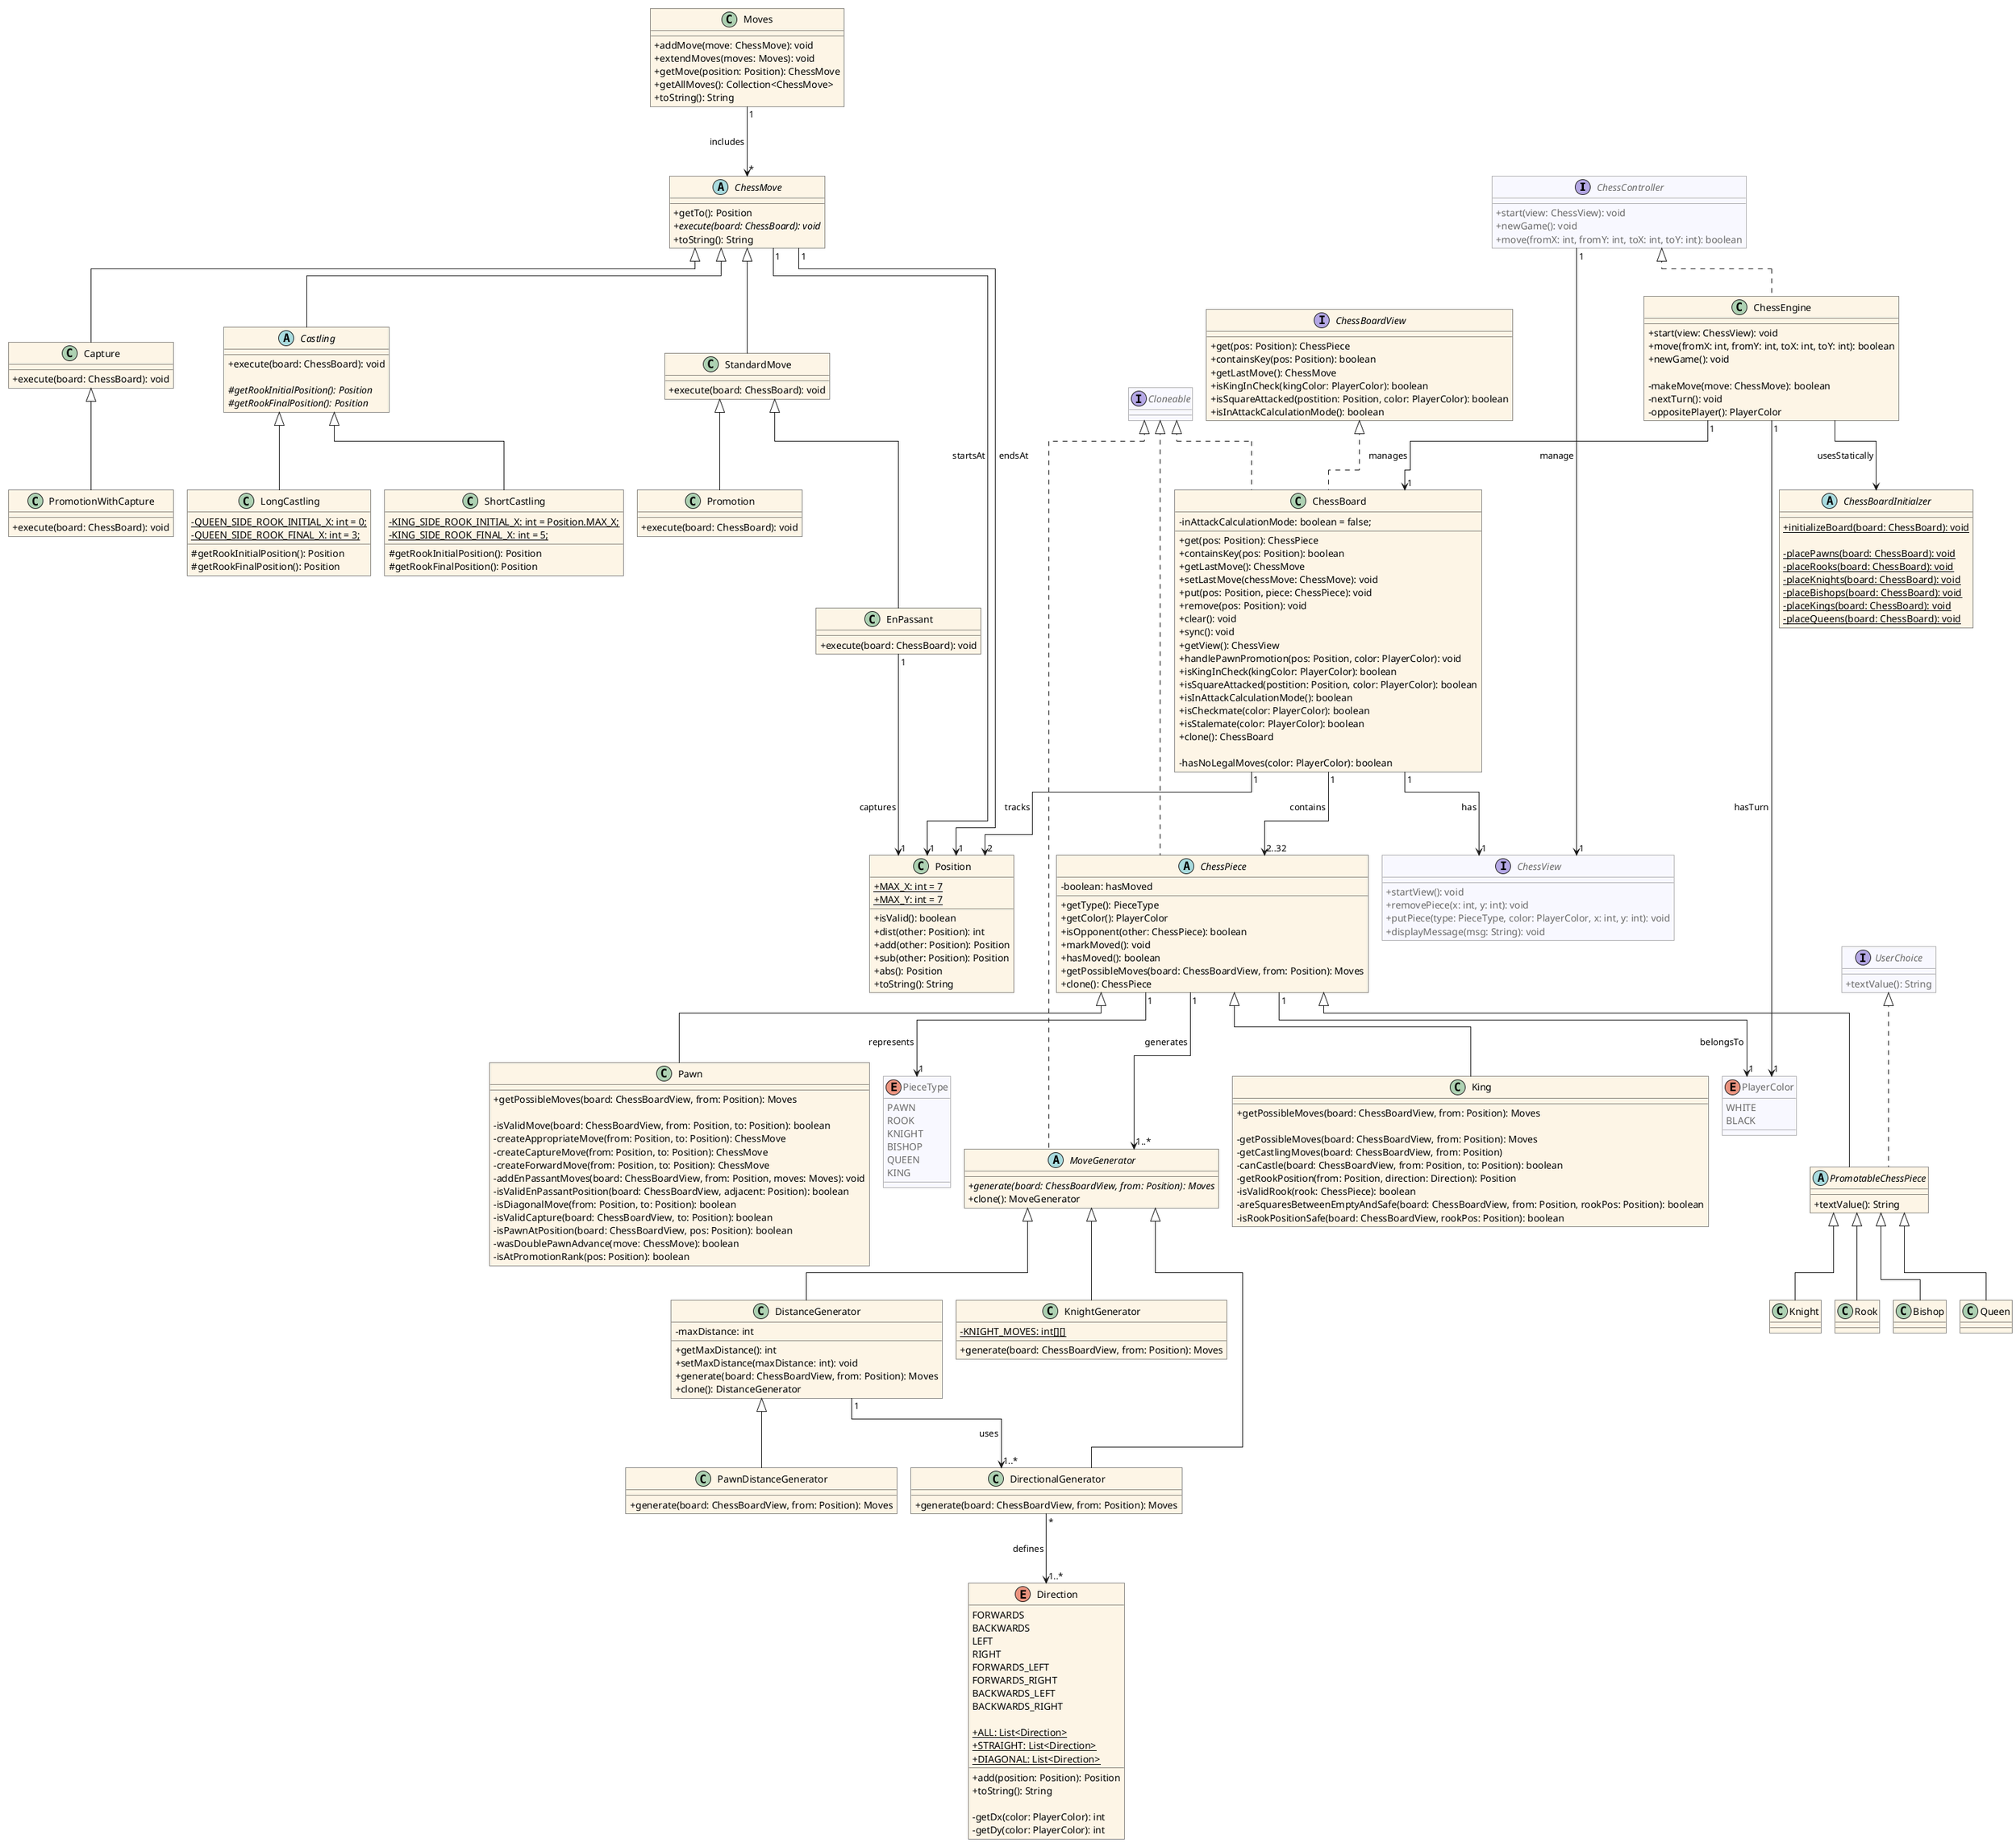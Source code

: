 @startuml
!pragma layout elk
skinparam linetype ortho
skinparam roundCorner 0
skinparam classAttributeIconSize 0
skinparam ClassBackgroundColor #OldLace
skinparam NoteBackgroundColor #OldLace
skinparam Shadowing false
top to bottom direction

<style>
    classDiagram {
        .provided {
            BackgroundColor GhostWhite
            LineColor DimGrey
            FontColor DimGrey
        }
    }
</style>

hide <<provided>> stereotype

interface ChessController<<provided>> {
    + start(view: ChessView): void
    + newGame(): void
    + move(fromX: int, fromY: int, toX: int, toY: int): boolean
}

interface UserChoice<<provided>> {
    + textValue(): String
}

' interface "DrawableResource<E>"<<provided>> {
'     + getResource(): E
' }

interface ChessView<<provided>> {
    + startView(): void
    + removePiece(x: int, y: int): void
    + putPiece(type: PieceType, color: PlayerColor, x: int, y: int): void
    + displayMessage(msg: String): void
}

' note left of ChessView
'     T implements User Choice: <T extends User Choice> in Java
' end note

' abstract class "BaseView<E>"<<provided>> implements ChessView {
'     + registerResource(type: PieceType, color: PlayerColor, res: DrawableResource<E>): void
'     # loadResourceFor(type: PieceType, color: PlayerColor, def: Resource): DrawableResource<E>
' }

' class GUIView<<provided>> extends "BaseView<E>" {
'     + startView(): void
'     + removePiece(x: int, y: int): void
'     + putPiece(x: int, y: int, type: PieceType, color: PlayerColor): void
' + displayMessage(msg: String): void
'     + askUser<T>(title: String, question: String, possibilities: ...T): T
' }

' class ConsoleView<<provided>> extends "BaseView<E>" {
'     + startView(): void
'     + removePiece(x: int, y: int): void
'     + putPiece(x: int, y: int, type: PieceType, color: PlayerColor): void
'     + displayMessage(msg: String): void
'     + askUser<T>(title: String, question: String, possibilities: ...T): T
' }

class ChessEngine implements ChessController {
    + start(view: ChessView): void
    + move(fromX: int, fromY: int, toX: int, toY: int): boolean
    + newGame(): void

    - makeMove(move: ChessMove): boolean
    - nextTurn(): void
    - oppositePlayer(): PlayerColor
}

interface ChessBoardView {
    + get(pos: Position): ChessPiece
    + containsKey(pos: Position): boolean
    + getLastMove(): ChessMove
    + isKingInCheck(kingColor: PlayerColor): boolean
    + isSquareAttacked(postition: Position, color: PlayerColor): boolean
    + isInAttackCalculationMode(): boolean
}

interface Cloneable<<provided>> {}

class ChessBoard implements ChessBoardView, Cloneable {
    - inAttackCalculationMode: boolean = false;

    + get(pos: Position): ChessPiece
    + containsKey(pos: Position): boolean
    + getLastMove(): ChessMove
    + setLastMove(chessMove: ChessMove): void
    + put(pos: Position, piece: ChessPiece): void
    + remove(pos: Position): void
    + clear(): void
    + sync(): void
    + getView(): ChessView
    + handlePawnPromotion(pos: Position, color: PlayerColor): void
    + isKingInCheck(kingColor: PlayerColor): boolean
    + isSquareAttacked(postition: Position, color: PlayerColor): boolean
    + isInAttackCalculationMode(): boolean
    + isCheckmate(color: PlayerColor): boolean
    + isStalemate(color: PlayerColor): boolean
    + clone(): ChessBoard

    - hasNoLegalMoves(color: PlayerColor): boolean
}

abstract class ChessBoardInitialzer {
    + {static} initializeBoard(board: ChessBoard): void

    - {static} placePawns(board: ChessBoard): void
    - {static} placeRooks(board: ChessBoard): void
    - {static} placeKnights(board: ChessBoard): void
    - {static} placeBishops(board: ChessBoard): void
    - {static} placeKings(board: ChessBoard): void
    - {static} placeQueens(board: ChessBoard): void
}

class Position {
    + {static} MAX_X: int = 7
    + {static} MAX_Y: int = 7

    + isValid(): boolean
    + dist(other: Position): int
    + add(other: Position): Position
    + sub(other: Position): Position
    + abs(): Position
    + toString(): String
}

enum PlayerColor<<provided>> {
    WHITE
    BLACK
}

enum PieceType<<provided>> {
    PAWN
    ROOK
    KNIGHT
    BISHOP
    QUEEN
    KING
}

abstract class ChessPiece implements Cloneable {
    - boolean: hasMoved

    + getType(): PieceType
    + getColor(): PlayerColor
    + isOpponent(other: ChessPiece): boolean
    + markMoved(): void
    + hasMoved(): boolean
    + getPossibleMoves(board: ChessBoardView, from: Position): Moves
    + clone(): ChessPiece
}
abstract class PromotableChessPiece extends ChessPiece implements UserChoice {
    + textValue(): String
}
class Pawn extends ChessPiece {
    + getPossibleMoves(board: ChessBoardView, from: Position): Moves

    - isValidMove(board: ChessBoardView, from: Position, to: Position): boolean
    - createAppropriateMove(from: Position, to: Position): ChessMove
    - createCaptureMove(from: Position, to: Position): ChessMove
    - createForwardMove(from: Position, to: Position): ChessMove
    - addEnPassantMoves(board: ChessBoardView, from: Position, moves: Moves): void
    - isValidEnPassantPosition(board: ChessBoardView, adjacent: Position): boolean
    - isDiagonalMove(from: Position, to: Position): boolean
    - isValidCapture(board: ChessBoardView, to: Position): boolean
    - isPawnAtPosition(board: ChessBoardView, pos: Position): boolean
    - wasDoublePawnAdvance(move: ChessMove): boolean
    - isAtPromotionRank(pos: Position): boolean
}
class Rook extends PromotableChessPiece {}
class Knight extends PromotableChessPiece {}
class Bishop extends PromotableChessPiece {}
class Queen extends PromotableChessPiece {}
class King extends ChessPiece {
    + getPossibleMoves(board: ChessBoardView, from: Position): Moves
    
    - getPossibleMoves(board: ChessBoardView, from: Position): Moves
    - getCastlingMoves(board: ChessBoardView, from: Position)
    - canCastle(board: ChessBoardView, from: Position, to: Position): boolean
    - getRookPosition(from: Position, direction: Direction): Position
    - isValidRook(rook: ChessPiece): boolean
    - areSquaresBetweenEmptyAndSafe(board: ChessBoardView, from: Position, rookPos: Position): boolean
    - isRookPositionSafe(board: ChessBoardView, rookPos: Position): boolean
}


abstract class MoveGenerator implements Cloneable {
    + {abstract} generate(board: ChessBoardView, from: Position): Moves
    + clone(): MoveGenerator
}
class DirectionalGenerator extends MoveGenerator {
    + generate(board: ChessBoardView, from: Position): Moves
}
class KnightGenerator extends MoveGenerator {
    - {static} KNIGHT_MOVES: int[][]

    + generate(board: ChessBoardView, from: Position): Moves
}
class DistanceGenerator extends MoveGenerator {
    - maxDistance: int

    + getMaxDistance(): int
    + setMaxDistance(maxDistance: int): void
    + generate(board: ChessBoardView, from: Position): Moves
    + clone(): DistanceGenerator
}
class PawnDistanceGenerator extends DistanceGenerator {
    + generate(board: ChessBoardView, from: Position): Moves
}

enum Direction {
    FORWARDS
    BACKWARDS
    LEFT
    RIGHT
    FORWARDS_LEFT
    FORWARDS_RIGHT
    BACKWARDS_LEFT
    BACKWARDS_RIGHT

    + {static} ALL: List<Direction>
    + {static} STRAIGHT: List<Direction>
    + {static} DIAGONAL: List<Direction>

    + add(position: Position): Position
    + toString(): String

    - getDx(color: PlayerColor): int
    - getDy(color: PlayerColor): int
}


class Moves {
    + addMove(move: ChessMove): void
    + extendMoves(moves: Moves): void
    + getMove(position: Position): ChessMove
    + getAllMoves(): Collection<ChessMove>
    + toString(): String
}

abstract class ChessMove {
    + getTo(): Position
    + {abstract} execute(board: ChessBoard): void
    + toString(): String
}

class StandardMove extends ChessMove {
    + execute(board: ChessBoard): void
}
class Capture extends ChessMove {
    + execute(board: ChessBoard): void
}
class EnPassant extends StandardMove {
    + execute(board: ChessBoard): void
}
abstract class Castling extends ChessMove {
    + execute(board: ChessBoard): void

    # {abstract} getRookInitialPosition(): Position
    # {abstract} getRookFinalPosition(): Position
}
class LongCastling extends Castling {
    - {static} QUEEN_SIDE_ROOK_INITIAL_X: int = 0;
    - {static} QUEEN_SIDE_ROOK_FINAL_X: int = 3;

    # getRookInitialPosition(): Position
    # getRookFinalPosition(): Position
}
class ShortCastling extends Castling {
    - {static} KING_SIDE_ROOK_INITIAL_X: int = Position.MAX_X;
    - {static} KING_SIDE_ROOK_FINAL_X: int = 5;

    # getRookInitialPosition(): Position
    # getRookFinalPosition(): Position
}
class Promotion extends StandardMove {
    + execute(board: ChessBoard): void
}
class PromotionWithCapture extends Capture {
    + execute(board: ChessBoard): void
}

ChessController "1" --> "1" ChessView : manage >

ChessEngine "1" --> "1" ChessBoard : manages >
ChessEngine "1" --> "1" PlayerColor : hasTurn >
ChessEngine --> ChessBoardInitialzer : usesStatically >
ChessBoard "1" --> "1" ChessView : has >
ChessBoard "1" --> "2..32" ChessPiece : contains >
ChessBoard "1" --> "2" Position : tracks >
ChessPiece "1" --> "1" PieceType : represents >
ChessPiece "1" --> "1" PlayerColor : belongsTo >
ChessPiece "1" --> "1..*" MoveGenerator : generates >

DirectionalGenerator "*" --> "1..*" Direction : defines >
DistanceGenerator "1" --> "1..*" DirectionalGenerator : uses >

ChessMove "1" --> "1" Position : startsAt >
ChessMove "1" --> "1" Position : endsAt >
Moves "1" --> "*" ChessMove : includes >
EnPassant "1" --> "1" Position : captures >

@enduml
